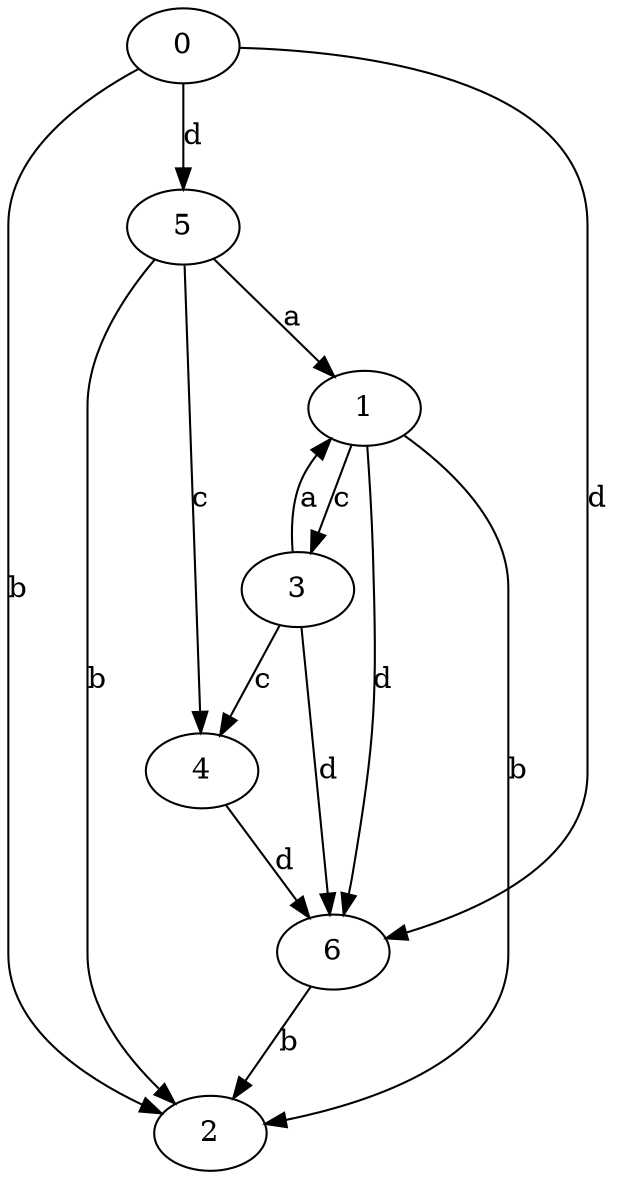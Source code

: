strict digraph  {
0;
1;
2;
3;
4;
5;
6;
0 -> 2  [label=b];
0 -> 5  [label=d];
0 -> 6  [label=d];
1 -> 2  [label=b];
1 -> 3  [label=c];
1 -> 6  [label=d];
3 -> 1  [label=a];
3 -> 4  [label=c];
3 -> 6  [label=d];
4 -> 6  [label=d];
5 -> 1  [label=a];
5 -> 2  [label=b];
5 -> 4  [label=c];
6 -> 2  [label=b];
}
